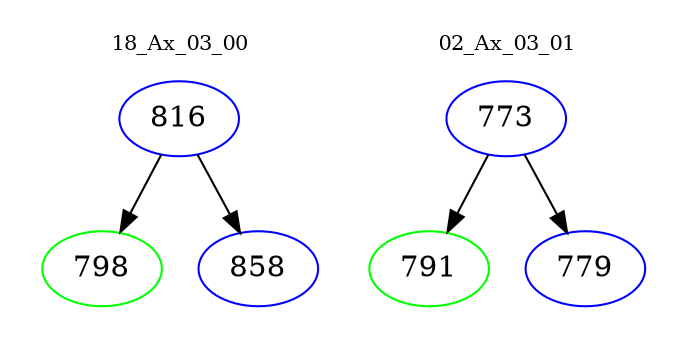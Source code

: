 digraph{
subgraph cluster_0 {
color = white
label = "18_Ax_03_00";
fontsize=10;
T0_816 [label="816", color="blue"]
T0_816 -> T0_798 [color="black"]
T0_798 [label="798", color="green"]
T0_816 -> T0_858 [color="black"]
T0_858 [label="858", color="blue"]
}
subgraph cluster_1 {
color = white
label = "02_Ax_03_01";
fontsize=10;
T1_773 [label="773", color="blue"]
T1_773 -> T1_791 [color="black"]
T1_791 [label="791", color="green"]
T1_773 -> T1_779 [color="black"]
T1_779 [label="779", color="blue"]
}
}
